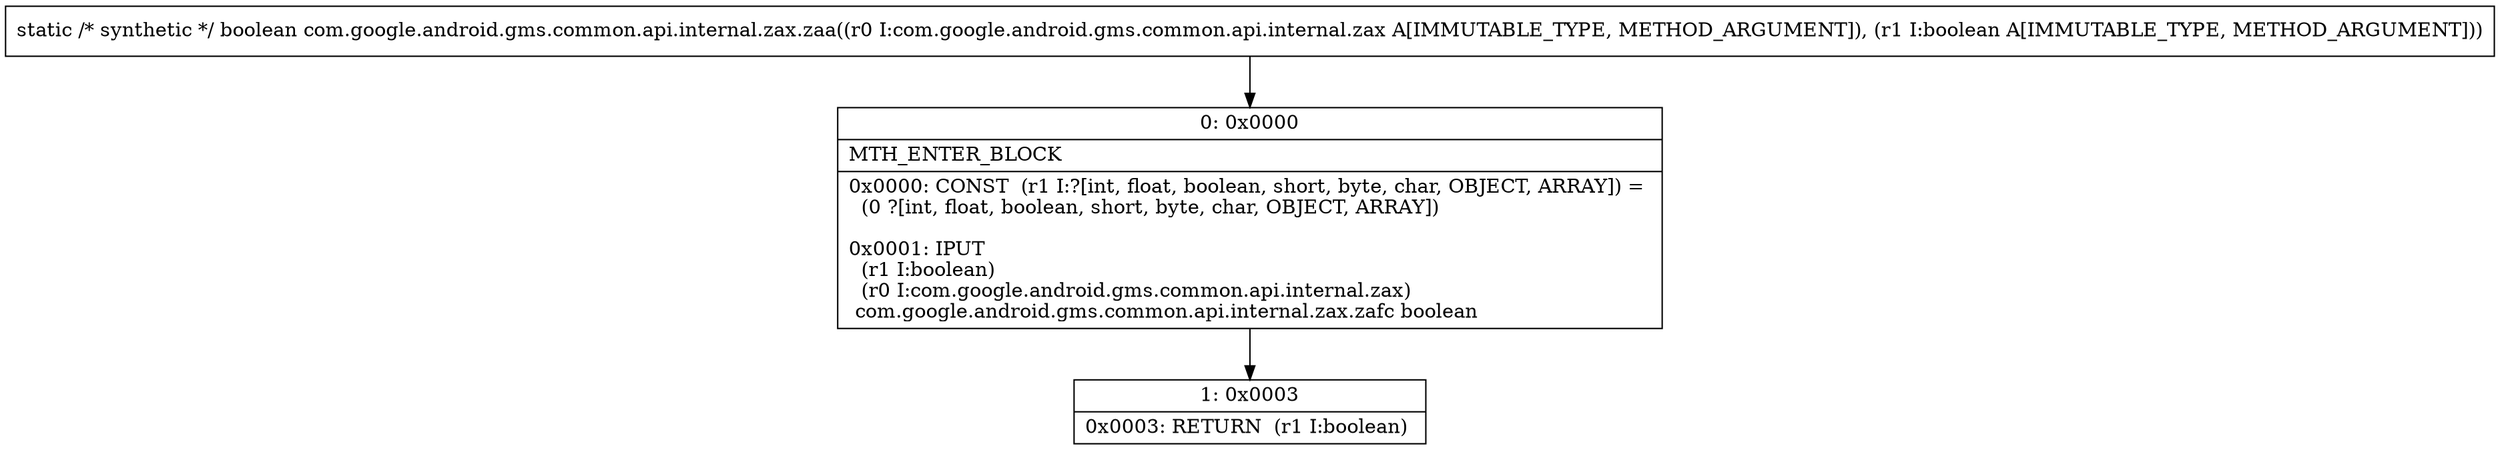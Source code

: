digraph "CFG forcom.google.android.gms.common.api.internal.zax.zaa(Lcom\/google\/android\/gms\/common\/api\/internal\/zax;Z)Z" {
Node_0 [shape=record,label="{0\:\ 0x0000|MTH_ENTER_BLOCK\l|0x0000: CONST  (r1 I:?[int, float, boolean, short, byte, char, OBJECT, ARRAY]) = \l  (0 ?[int, float, boolean, short, byte, char, OBJECT, ARRAY])\l \l0x0001: IPUT  \l  (r1 I:boolean)\l  (r0 I:com.google.android.gms.common.api.internal.zax)\l com.google.android.gms.common.api.internal.zax.zafc boolean \l}"];
Node_1 [shape=record,label="{1\:\ 0x0003|0x0003: RETURN  (r1 I:boolean) \l}"];
MethodNode[shape=record,label="{static \/* synthetic *\/ boolean com.google.android.gms.common.api.internal.zax.zaa((r0 I:com.google.android.gms.common.api.internal.zax A[IMMUTABLE_TYPE, METHOD_ARGUMENT]), (r1 I:boolean A[IMMUTABLE_TYPE, METHOD_ARGUMENT])) }"];
MethodNode -> Node_0;
Node_0 -> Node_1;
}

